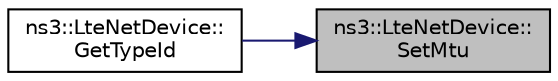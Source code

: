 digraph "ns3::LteNetDevice::SetMtu"
{
 // LATEX_PDF_SIZE
  edge [fontname="Helvetica",fontsize="10",labelfontname="Helvetica",labelfontsize="10"];
  node [fontname="Helvetica",fontsize="10",shape=record];
  rankdir="RL";
  Node1 [label="ns3::LteNetDevice::\lSetMtu",height=0.2,width=0.4,color="black", fillcolor="grey75", style="filled", fontcolor="black",tooltip=" "];
  Node1 -> Node2 [dir="back",color="midnightblue",fontsize="10",style="solid",fontname="Helvetica"];
  Node2 [label="ns3::LteNetDevice::\lGetTypeId",height=0.2,width=0.4,color="black", fillcolor="white", style="filled",URL="$classns3_1_1_lte_net_device.html#aaec0cc5555cbb6c66cbdb26a216866a6",tooltip="Get the type ID."];
}
